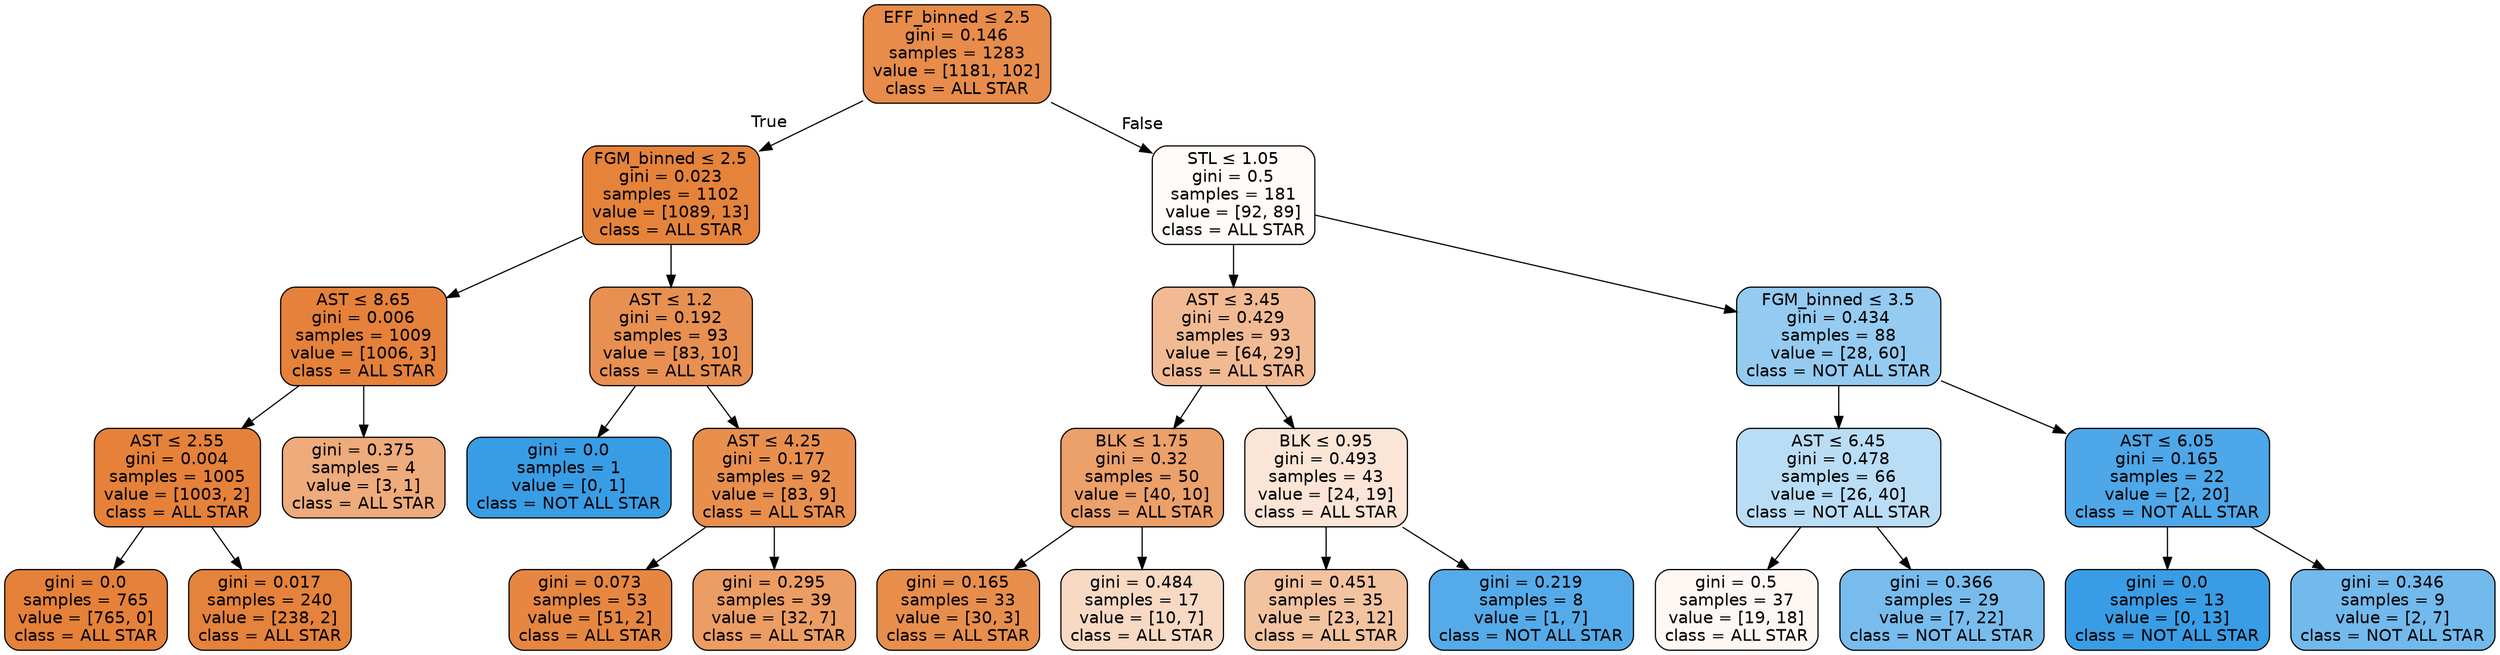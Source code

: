 digraph Tree {
node [shape=box, style="filled, rounded", color="black", fontname="helvetica"] ;
edge [fontname="helvetica"] ;
0 [label=<EFF_binned &le; 2.5<br/>gini = 0.146<br/>samples = 1283<br/>value = [1181, 102]<br/>class = ALL STAR>, fillcolor="#e78c4a"] ;
1 [label=<FGM_binned &le; 2.5<br/>gini = 0.023<br/>samples = 1102<br/>value = [1089, 13]<br/>class = ALL STAR>, fillcolor="#e5833b"] ;
0 -> 1 [labeldistance=2.5, labelangle=45, headlabel="True"] ;
2 [label=<AST &le; 8.65<br/>gini = 0.006<br/>samples = 1009<br/>value = [1006, 3]<br/>class = ALL STAR>, fillcolor="#e5813a"] ;
1 -> 2 ;
3 [label=<AST &le; 2.55<br/>gini = 0.004<br/>samples = 1005<br/>value = [1003, 2]<br/>class = ALL STAR>, fillcolor="#e58139"] ;
2 -> 3 ;
4 [label=<gini = 0.0<br/>samples = 765<br/>value = [765, 0]<br/>class = ALL STAR>, fillcolor="#e58139"] ;
3 -> 4 ;
5 [label=<gini = 0.017<br/>samples = 240<br/>value = [238, 2]<br/>class = ALL STAR>, fillcolor="#e5823b"] ;
3 -> 5 ;
6 [label=<gini = 0.375<br/>samples = 4<br/>value = [3, 1]<br/>class = ALL STAR>, fillcolor="#eeab7b"] ;
2 -> 6 ;
7 [label=<AST &le; 1.2<br/>gini = 0.192<br/>samples = 93<br/>value = [83, 10]<br/>class = ALL STAR>, fillcolor="#e89051"] ;
1 -> 7 ;
8 [label=<gini = 0.0<br/>samples = 1<br/>value = [0, 1]<br/>class = NOT ALL STAR>, fillcolor="#399de5"] ;
7 -> 8 ;
9 [label=<AST &le; 4.25<br/>gini = 0.177<br/>samples = 92<br/>value = [83, 9]<br/>class = ALL STAR>, fillcolor="#e88f4e"] ;
7 -> 9 ;
10 [label=<gini = 0.073<br/>samples = 53<br/>value = [51, 2]<br/>class = ALL STAR>, fillcolor="#e68641"] ;
9 -> 10 ;
11 [label=<gini = 0.295<br/>samples = 39<br/>value = [32, 7]<br/>class = ALL STAR>, fillcolor="#eb9d64"] ;
9 -> 11 ;
12 [label=<STL &le; 1.05<br/>gini = 0.5<br/>samples = 181<br/>value = [92, 89]<br/>class = ALL STAR>, fillcolor="#fefbf9"] ;
0 -> 12 [labeldistance=2.5, labelangle=-45, headlabel="False"] ;
13 [label=<AST &le; 3.45<br/>gini = 0.429<br/>samples = 93<br/>value = [64, 29]<br/>class = ALL STAR>, fillcolor="#f1ba93"] ;
12 -> 13 ;
14 [label=<BLK &le; 1.75<br/>gini = 0.32<br/>samples = 50<br/>value = [40, 10]<br/>class = ALL STAR>, fillcolor="#eca06a"] ;
13 -> 14 ;
15 [label=<gini = 0.165<br/>samples = 33<br/>value = [30, 3]<br/>class = ALL STAR>, fillcolor="#e88e4d"] ;
14 -> 15 ;
16 [label=<gini = 0.484<br/>samples = 17<br/>value = [10, 7]<br/>class = ALL STAR>, fillcolor="#f7d9c4"] ;
14 -> 16 ;
17 [label=<BLK &le; 0.95<br/>gini = 0.493<br/>samples = 43<br/>value = [24, 19]<br/>class = ALL STAR>, fillcolor="#fae5d6"] ;
13 -> 17 ;
18 [label=<gini = 0.451<br/>samples = 35<br/>value = [23, 12]<br/>class = ALL STAR>, fillcolor="#f3c3a0"] ;
17 -> 18 ;
19 [label=<gini = 0.219<br/>samples = 8<br/>value = [1, 7]<br/>class = NOT ALL STAR>, fillcolor="#55abe9"] ;
17 -> 19 ;
20 [label=<FGM_binned &le; 3.5<br/>gini = 0.434<br/>samples = 88<br/>value = [28, 60]<br/>class = NOT ALL STAR>, fillcolor="#95cbf1"] ;
12 -> 20 ;
21 [label=<AST &le; 6.45<br/>gini = 0.478<br/>samples = 66<br/>value = [26, 40]<br/>class = NOT ALL STAR>, fillcolor="#baddf6"] ;
20 -> 21 ;
22 [label=<gini = 0.5<br/>samples = 37<br/>value = [19, 18]<br/>class = ALL STAR>, fillcolor="#fef8f5"] ;
21 -> 22 ;
23 [label=<gini = 0.366<br/>samples = 29<br/>value = [7, 22]<br/>class = NOT ALL STAR>, fillcolor="#78bced"] ;
21 -> 23 ;
24 [label=<AST &le; 6.05<br/>gini = 0.165<br/>samples = 22<br/>value = [2, 20]<br/>class = NOT ALL STAR>, fillcolor="#4da7e8"] ;
20 -> 24 ;
25 [label=<gini = 0.0<br/>samples = 13<br/>value = [0, 13]<br/>class = NOT ALL STAR>, fillcolor="#399de5"] ;
24 -> 25 ;
26 [label=<gini = 0.346<br/>samples = 9<br/>value = [2, 7]<br/>class = NOT ALL STAR>, fillcolor="#72b9ec"] ;
24 -> 26 ;
}
